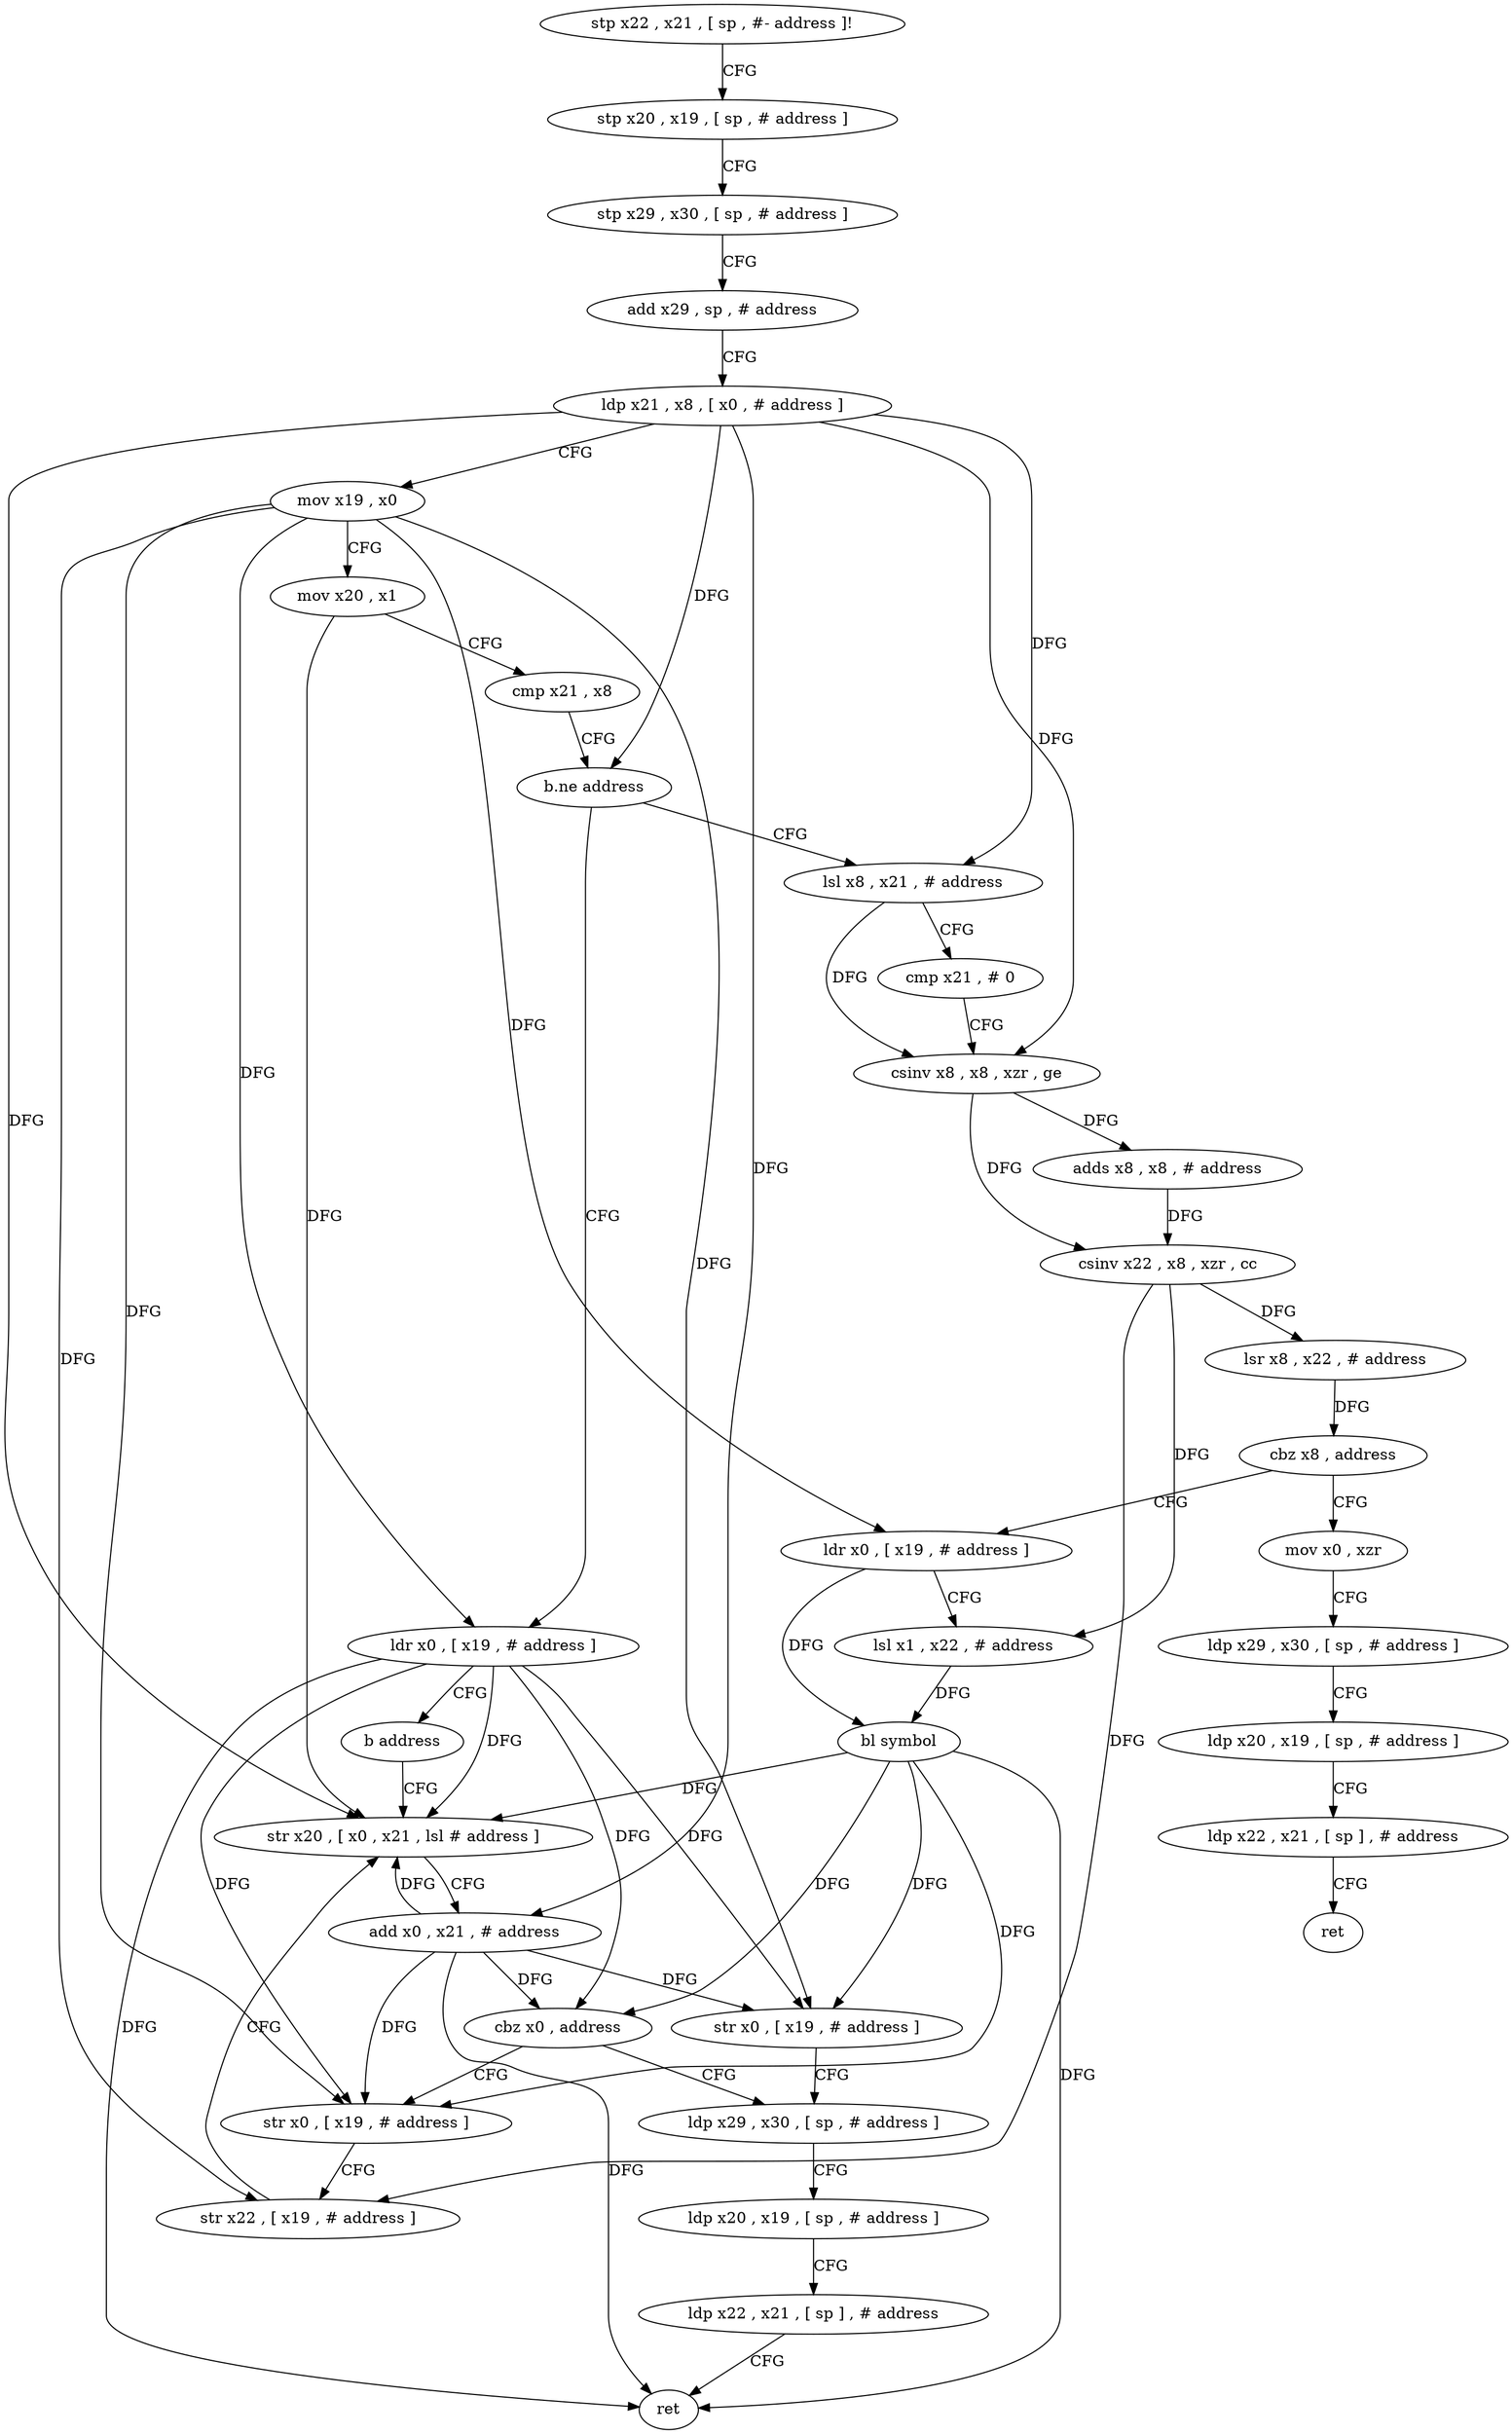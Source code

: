 digraph "func" {
"150184" [label = "stp x22 , x21 , [ sp , #- address ]!" ]
"150188" [label = "stp x20 , x19 , [ sp , # address ]" ]
"150192" [label = "stp x29 , x30 , [ sp , # address ]" ]
"150196" [label = "add x29 , sp , # address" ]
"150200" [label = "ldp x21 , x8 , [ x0 , # address ]" ]
"150204" [label = "mov x19 , x0" ]
"150208" [label = "mov x20 , x1" ]
"150212" [label = "cmp x21 , x8" ]
"150216" [label = "b.ne address" ]
"150268" [label = "ldr x0 , [ x19 , # address ]" ]
"150220" [label = "lsl x8 , x21 , # address" ]
"150272" [label = "b address" ]
"150300" [label = "str x20 , [ x0 , x21 , lsl # address ]" ]
"150224" [label = "cmp x21 , # 0" ]
"150228" [label = "csinv x8 , x8 , xzr , ge" ]
"150232" [label = "adds x8 , x8 , # address" ]
"150236" [label = "csinv x22 , x8 , xzr , cc" ]
"150240" [label = "lsr x8 , x22 , # address" ]
"150244" [label = "cbz x8 , address" ]
"150276" [label = "ldr x0 , [ x19 , # address ]" ]
"150248" [label = "mov x0 , xzr" ]
"150304" [label = "add x0 , x21 , # address" ]
"150308" [label = "str x0 , [ x19 , # address ]" ]
"150312" [label = "ldp x29 , x30 , [ sp , # address ]" ]
"150280" [label = "lsl x1 , x22 , # address" ]
"150284" [label = "bl symbol" ]
"150288" [label = "cbz x0 , address" ]
"150292" [label = "str x0 , [ x19 , # address ]" ]
"150252" [label = "ldp x29 , x30 , [ sp , # address ]" ]
"150256" [label = "ldp x20 , x19 , [ sp , # address ]" ]
"150260" [label = "ldp x22 , x21 , [ sp ] , # address" ]
"150264" [label = "ret" ]
"150316" [label = "ldp x20 , x19 , [ sp , # address ]" ]
"150320" [label = "ldp x22 , x21 , [ sp ] , # address" ]
"150324" [label = "ret" ]
"150296" [label = "str x22 , [ x19 , # address ]" ]
"150184" -> "150188" [ label = "CFG" ]
"150188" -> "150192" [ label = "CFG" ]
"150192" -> "150196" [ label = "CFG" ]
"150196" -> "150200" [ label = "CFG" ]
"150200" -> "150204" [ label = "CFG" ]
"150200" -> "150216" [ label = "DFG" ]
"150200" -> "150220" [ label = "DFG" ]
"150200" -> "150228" [ label = "DFG" ]
"150200" -> "150300" [ label = "DFG" ]
"150200" -> "150304" [ label = "DFG" ]
"150204" -> "150208" [ label = "CFG" ]
"150204" -> "150268" [ label = "DFG" ]
"150204" -> "150308" [ label = "DFG" ]
"150204" -> "150276" [ label = "DFG" ]
"150204" -> "150292" [ label = "DFG" ]
"150204" -> "150296" [ label = "DFG" ]
"150208" -> "150212" [ label = "CFG" ]
"150208" -> "150300" [ label = "DFG" ]
"150212" -> "150216" [ label = "CFG" ]
"150216" -> "150268" [ label = "CFG" ]
"150216" -> "150220" [ label = "CFG" ]
"150268" -> "150272" [ label = "CFG" ]
"150268" -> "150300" [ label = "DFG" ]
"150268" -> "150308" [ label = "DFG" ]
"150268" -> "150324" [ label = "DFG" ]
"150268" -> "150288" [ label = "DFG" ]
"150268" -> "150292" [ label = "DFG" ]
"150220" -> "150224" [ label = "CFG" ]
"150220" -> "150228" [ label = "DFG" ]
"150272" -> "150300" [ label = "CFG" ]
"150300" -> "150304" [ label = "CFG" ]
"150224" -> "150228" [ label = "CFG" ]
"150228" -> "150232" [ label = "DFG" ]
"150228" -> "150236" [ label = "DFG" ]
"150232" -> "150236" [ label = "DFG" ]
"150236" -> "150240" [ label = "DFG" ]
"150236" -> "150280" [ label = "DFG" ]
"150236" -> "150296" [ label = "DFG" ]
"150240" -> "150244" [ label = "DFG" ]
"150244" -> "150276" [ label = "CFG" ]
"150244" -> "150248" [ label = "CFG" ]
"150276" -> "150280" [ label = "CFG" ]
"150276" -> "150284" [ label = "DFG" ]
"150248" -> "150252" [ label = "CFG" ]
"150304" -> "150308" [ label = "DFG" ]
"150304" -> "150300" [ label = "DFG" ]
"150304" -> "150324" [ label = "DFG" ]
"150304" -> "150288" [ label = "DFG" ]
"150304" -> "150292" [ label = "DFG" ]
"150308" -> "150312" [ label = "CFG" ]
"150312" -> "150316" [ label = "CFG" ]
"150280" -> "150284" [ label = "DFG" ]
"150284" -> "150288" [ label = "DFG" ]
"150284" -> "150308" [ label = "DFG" ]
"150284" -> "150300" [ label = "DFG" ]
"150284" -> "150324" [ label = "DFG" ]
"150284" -> "150292" [ label = "DFG" ]
"150288" -> "150312" [ label = "CFG" ]
"150288" -> "150292" [ label = "CFG" ]
"150292" -> "150296" [ label = "CFG" ]
"150252" -> "150256" [ label = "CFG" ]
"150256" -> "150260" [ label = "CFG" ]
"150260" -> "150264" [ label = "CFG" ]
"150316" -> "150320" [ label = "CFG" ]
"150320" -> "150324" [ label = "CFG" ]
"150296" -> "150300" [ label = "CFG" ]
}
